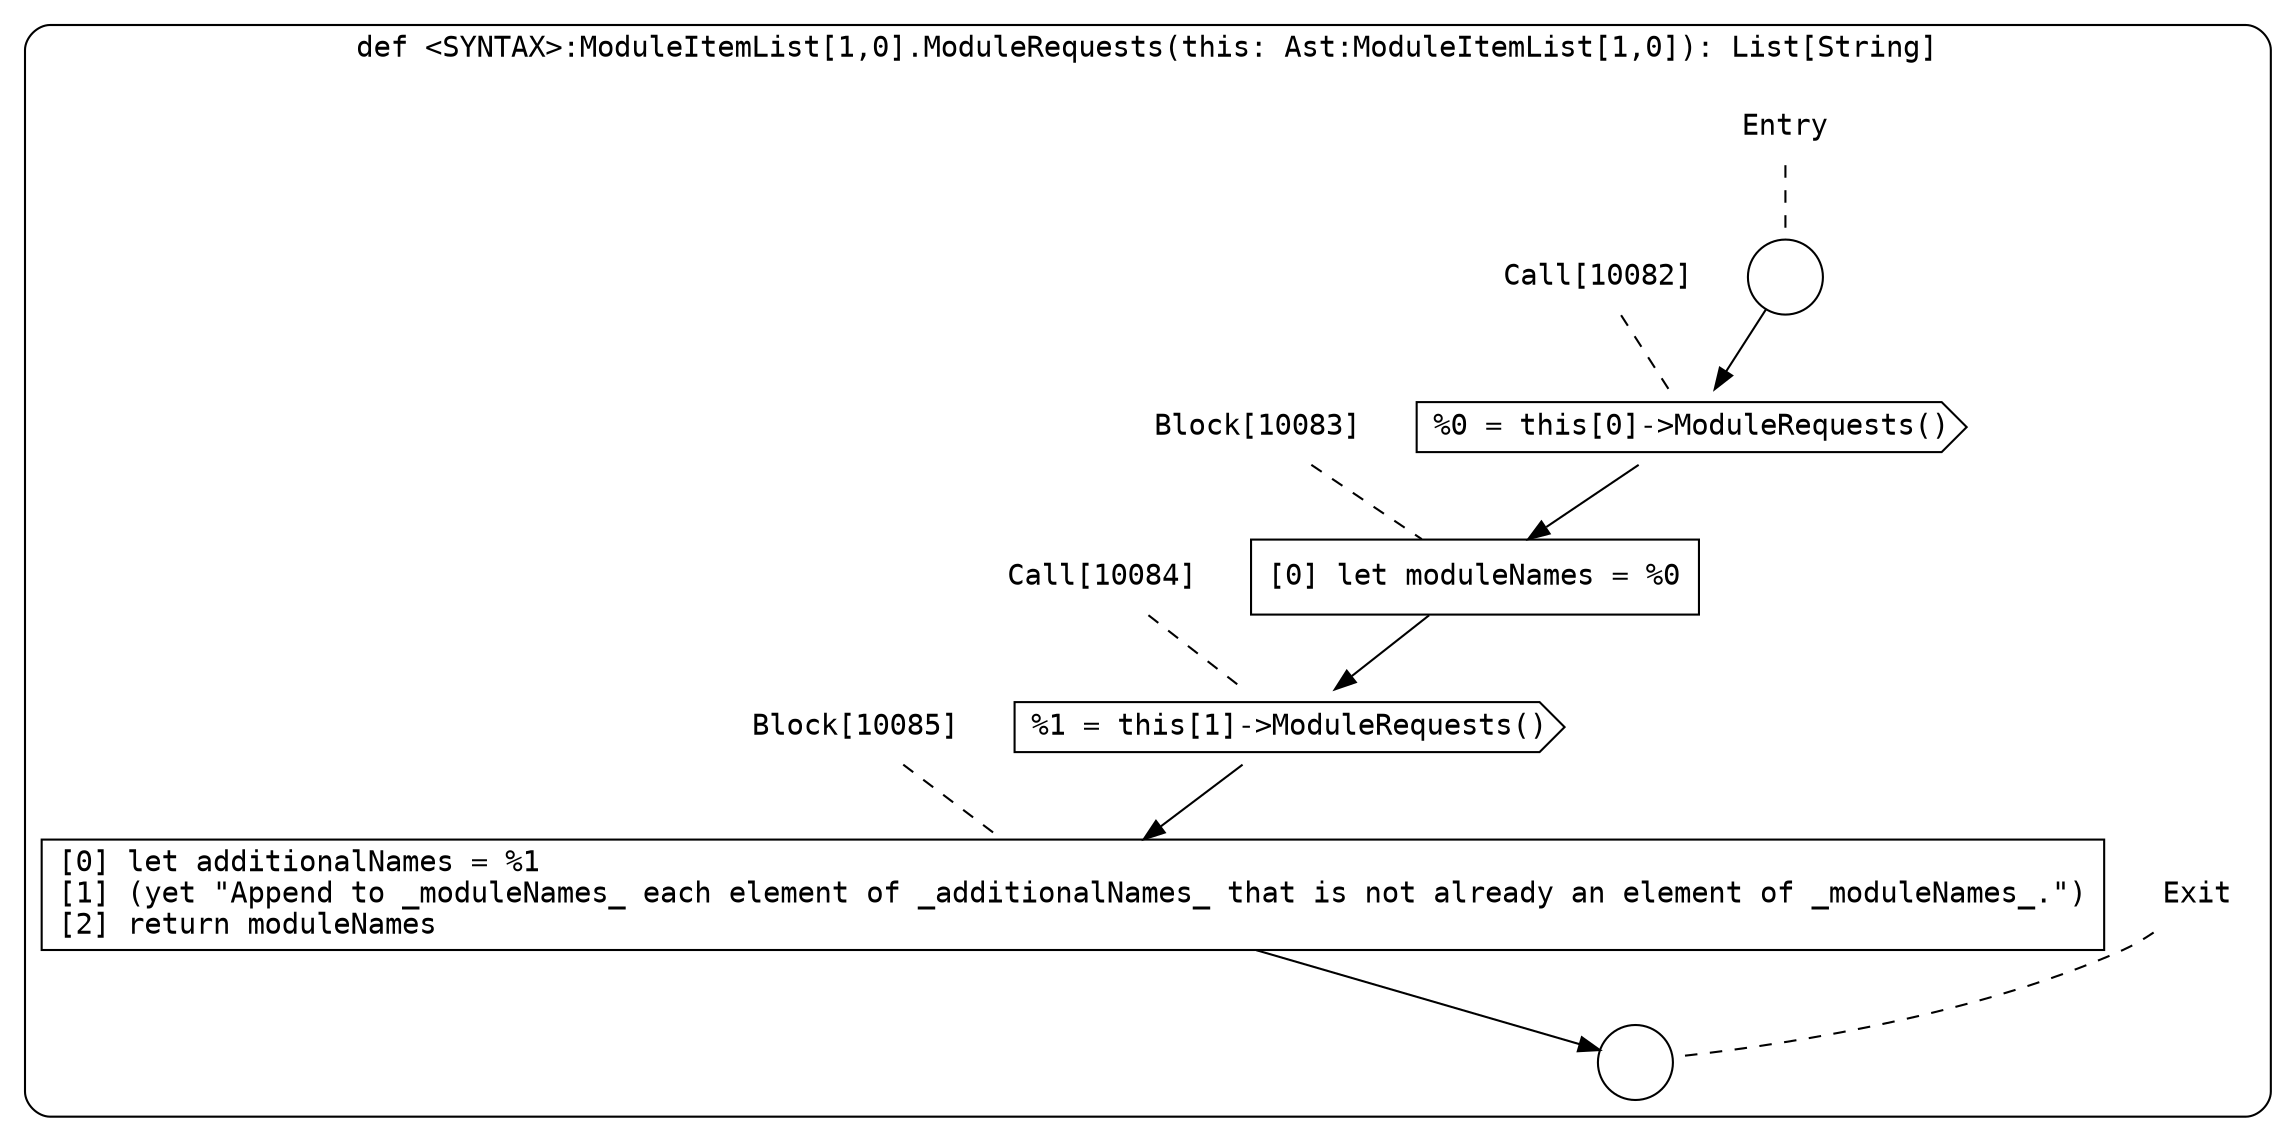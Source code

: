 digraph {
  graph [fontname = "Consolas"]
  node [fontname = "Consolas"]
  edge [fontname = "Consolas"]
  subgraph cluster1874 {
    label = "def <SYNTAX>:ModuleItemList[1,0].ModuleRequests(this: Ast:ModuleItemList[1,0]): List[String]"
    style = rounded
    cluster1874_entry_name [shape=none, label=<<font color="black">Entry</font>>]
    cluster1874_entry_name -> cluster1874_entry [arrowhead=none, color="black", style=dashed]
    cluster1874_entry [shape=circle label=" " color="black" fillcolor="white" style=filled]
    cluster1874_entry -> node10082 [color="black"]
    cluster1874_exit_name [shape=none, label=<<font color="black">Exit</font>>]
    cluster1874_exit_name -> cluster1874_exit [arrowhead=none, color="black", style=dashed]
    cluster1874_exit [shape=circle label=" " color="black" fillcolor="white" style=filled]
    node10082_name [shape=none, label=<<font color="black">Call[10082]</font>>]
    node10082_name -> node10082 [arrowhead=none, color="black", style=dashed]
    node10082 [shape=cds, label=<<font color="black">%0 = this[0]-&gt;ModuleRequests()</font>> color="black" fillcolor="white", style=filled]
    node10082 -> node10083 [color="black"]
    node10083_name [shape=none, label=<<font color="black">Block[10083]</font>>]
    node10083_name -> node10083 [arrowhead=none, color="black", style=dashed]
    node10083 [shape=box, label=<<font color="black">[0] let moduleNames = %0<BR ALIGN="LEFT"/></font>> color="black" fillcolor="white", style=filled]
    node10083 -> node10084 [color="black"]
    node10084_name [shape=none, label=<<font color="black">Call[10084]</font>>]
    node10084_name -> node10084 [arrowhead=none, color="black", style=dashed]
    node10084 [shape=cds, label=<<font color="black">%1 = this[1]-&gt;ModuleRequests()</font>> color="black" fillcolor="white", style=filled]
    node10084 -> node10085 [color="black"]
    node10085_name [shape=none, label=<<font color="black">Block[10085]</font>>]
    node10085_name -> node10085 [arrowhead=none, color="black", style=dashed]
    node10085 [shape=box, label=<<font color="black">[0] let additionalNames = %1<BR ALIGN="LEFT"/>[1] (yet &quot;Append to _moduleNames_ each element of _additionalNames_ that is not already an element of _moduleNames_.&quot;)<BR ALIGN="LEFT"/>[2] return moduleNames<BR ALIGN="LEFT"/></font>> color="black" fillcolor="white", style=filled]
    node10085 -> cluster1874_exit [color="black"]
  }
}